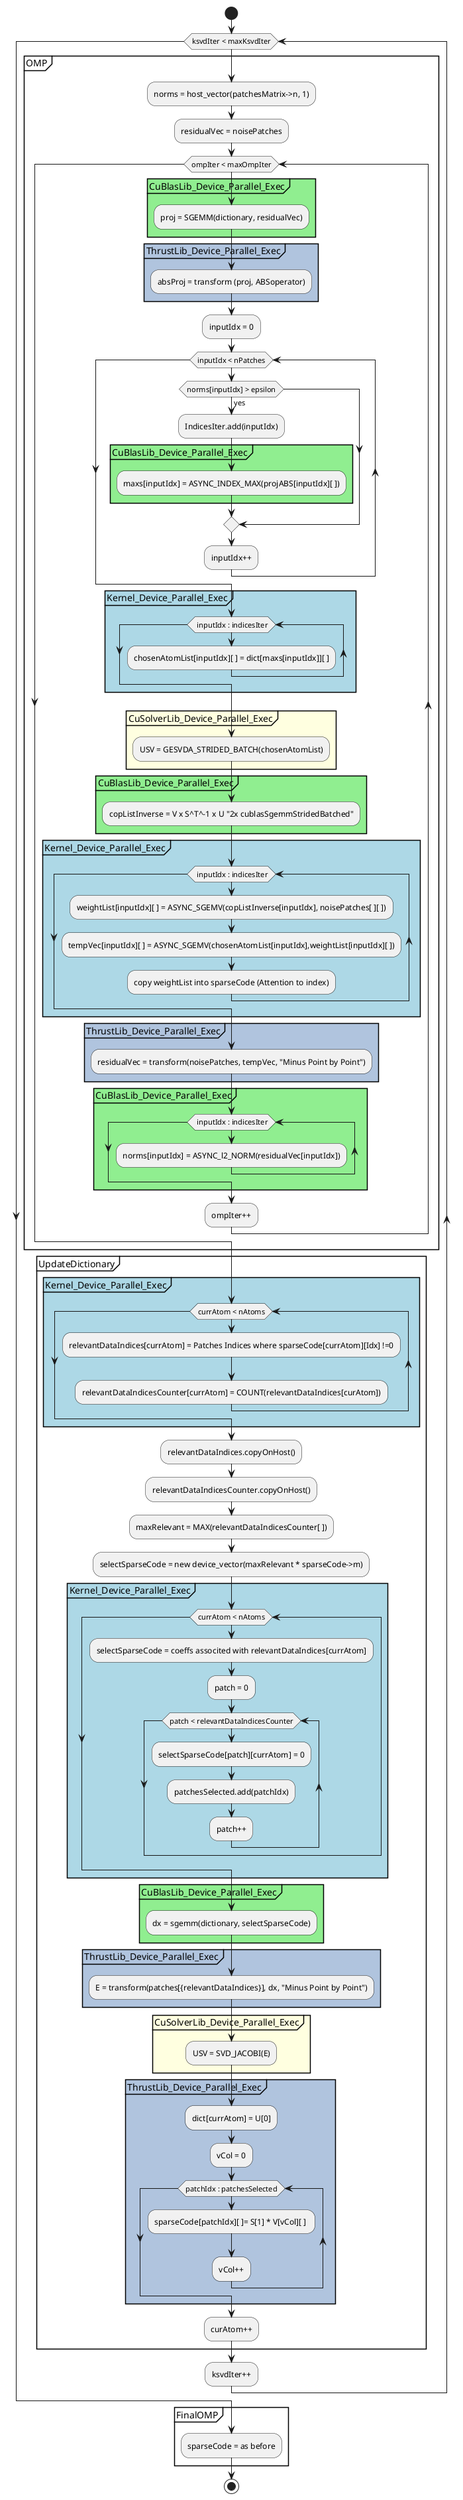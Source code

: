 @startuml DenoiseDiagram

start
while (ksvdIter < maxKsvdIter)

    partition OMP {
        :norms = host_vector(patchesMatrix->n, 1);
        :residualVec = noisePatches;
        while(ompIter < maxOmpIter)
            partition CuBlasLib_Device_Parallel_Exec #LightGreen{
                :proj = SGEMM(dictionary, residualVec);
            }
            partition ThrustLib_Device_Parallel_Exec #LightSteelBlue{
                :absProj = transform (proj, ABSoperator);
            }
            :inputIdx = 0;
            while(inputIdx < nPatches)
                if(norms[inputIdx] > epsilon) then(yes)
                    :IndicesIter.add(inputIdx);
                    partition CuBlasLib_Device_Parallel_Exec #LightGreen{
                        :maxs[inputIdx] = ASYNC_INDEX_MAX(projABS[inputIdx][ ]);
                    }
                endif
                :inputIdx++;
            endwhile;
            partition Kernel_Device_Parallel_Exec #LightBlue{
                while( inputIdx : indicesIter)
                    :chosenAtomList[inputIdx][ ] = dict[maxs[inputIdx]][ ];
                endwhile;
            }
            partition CuSolverLib_Device_Parallel_Exec #LightYellow{
                :USV = GESVDA_STRIDED_BATCH(chosenAtomList);
            }
            partition CuBlasLib_Device_Parallel_Exec #LightGreen{
                :copListInverse = V x S^T^-1 x U "2x cublasSgemmStridedBatched";
            }
            
            partition Kernel_Device_Parallel_Exec #LightBlue{
                while( inputIdx : indicesIter)
                    :weightList[inputIdx][ ] = ASYNC_SGEMV(copListInverse[inputIdx], noisePatches[ ][ ]);
                    :tempVec[inputIdx][ ] = ASYNC_SGEMV(chosenAtomList[inputIdx],weightList[inputIdx][ ]);
                    :copy weightList into sparseCode (Attention to index);
                endwhile;
            }
            partition ThrustLib_Device_Parallel_Exec #LightSteelBlue{
                :residualVec = transform(noisePatches, tempVec, "Minus Point by Point");
            }

            partition CuBlasLib_Device_Parallel_Exec #LightGreen{
                while( inputIdx : indicesIter)
                    :norms[inputIdx] = ASYNC_l2_NORM(residualVec[inputIdx]);
                endwhile;
            }
        :ompIter++;
        endwhile;
    }

    partition UpdateDictionary {
        partition Kernel_Device_Parallel_Exec #LightBlue{
            while(currAtom < nAtoms)
                :relevantDataIndices[currAtom] = Patches Indices where sparseCode[currAtom][Idx] !=0;
                :relevantDataIndicesCounter[currAtom] = COUNT(relevantDataIndices[curAtom]);
            endwhile;
        }
        :relevantDataIndices.copyOnHost();
        :relevantDataIndicesCounter.copyOnHost();
        :maxRelevant = MAX(relevantDataIndicesCounter[ ]);
        :selectSparseCode = new device_vector(maxRelevant * sparseCode->m);
        partition Kernel_Device_Parallel_Exec #LightBlue{
            while(currAtom < nAtoms)
                :selectSparseCode = coeffs associted with relevantDataIndices[currAtom];
                :patch = 0;
                while(patch < relevantDataIndicesCounter)
                    :selectSparseCode[patch][currAtom] = 0;
                    :patchesSelected.add(patchIdx);
                    :patch++;
                endwhile;    
        endwhile;
        }
            partition CuBlasLib_Device_Parallel_Exec #LightGreen{
                :dx = sgemm(dictionary, selectSparseCode);
            }
            partition ThrustLib_Device_Parallel_Exec #LightSteelBlue{
                :E = transform(patches[{relevantDataIndices}], dx, "Minus Point by Point");
            }
            partition CuSolverLib_Device_Parallel_Exec #LightYellow{
                :USV = SVD_JACOBI(E);
            }
            partition ThrustLib_Device_Parallel_Exec #LightSteelBlue{
                :dict[currAtom] = U[0];
                :vCol = 0;
                while(patchIdx : patchesSelected)
                    :sparseCode[patchIdx][ ]= S[1] * V[vCol][ ] ;
                    :vCol++;
                endwhile;
            }
            :curAtom++;
    }
    :ksvdIter++;
endwhile;

partition FinalOMP {
    :sparseCode = as before;
}
stop

@enduml